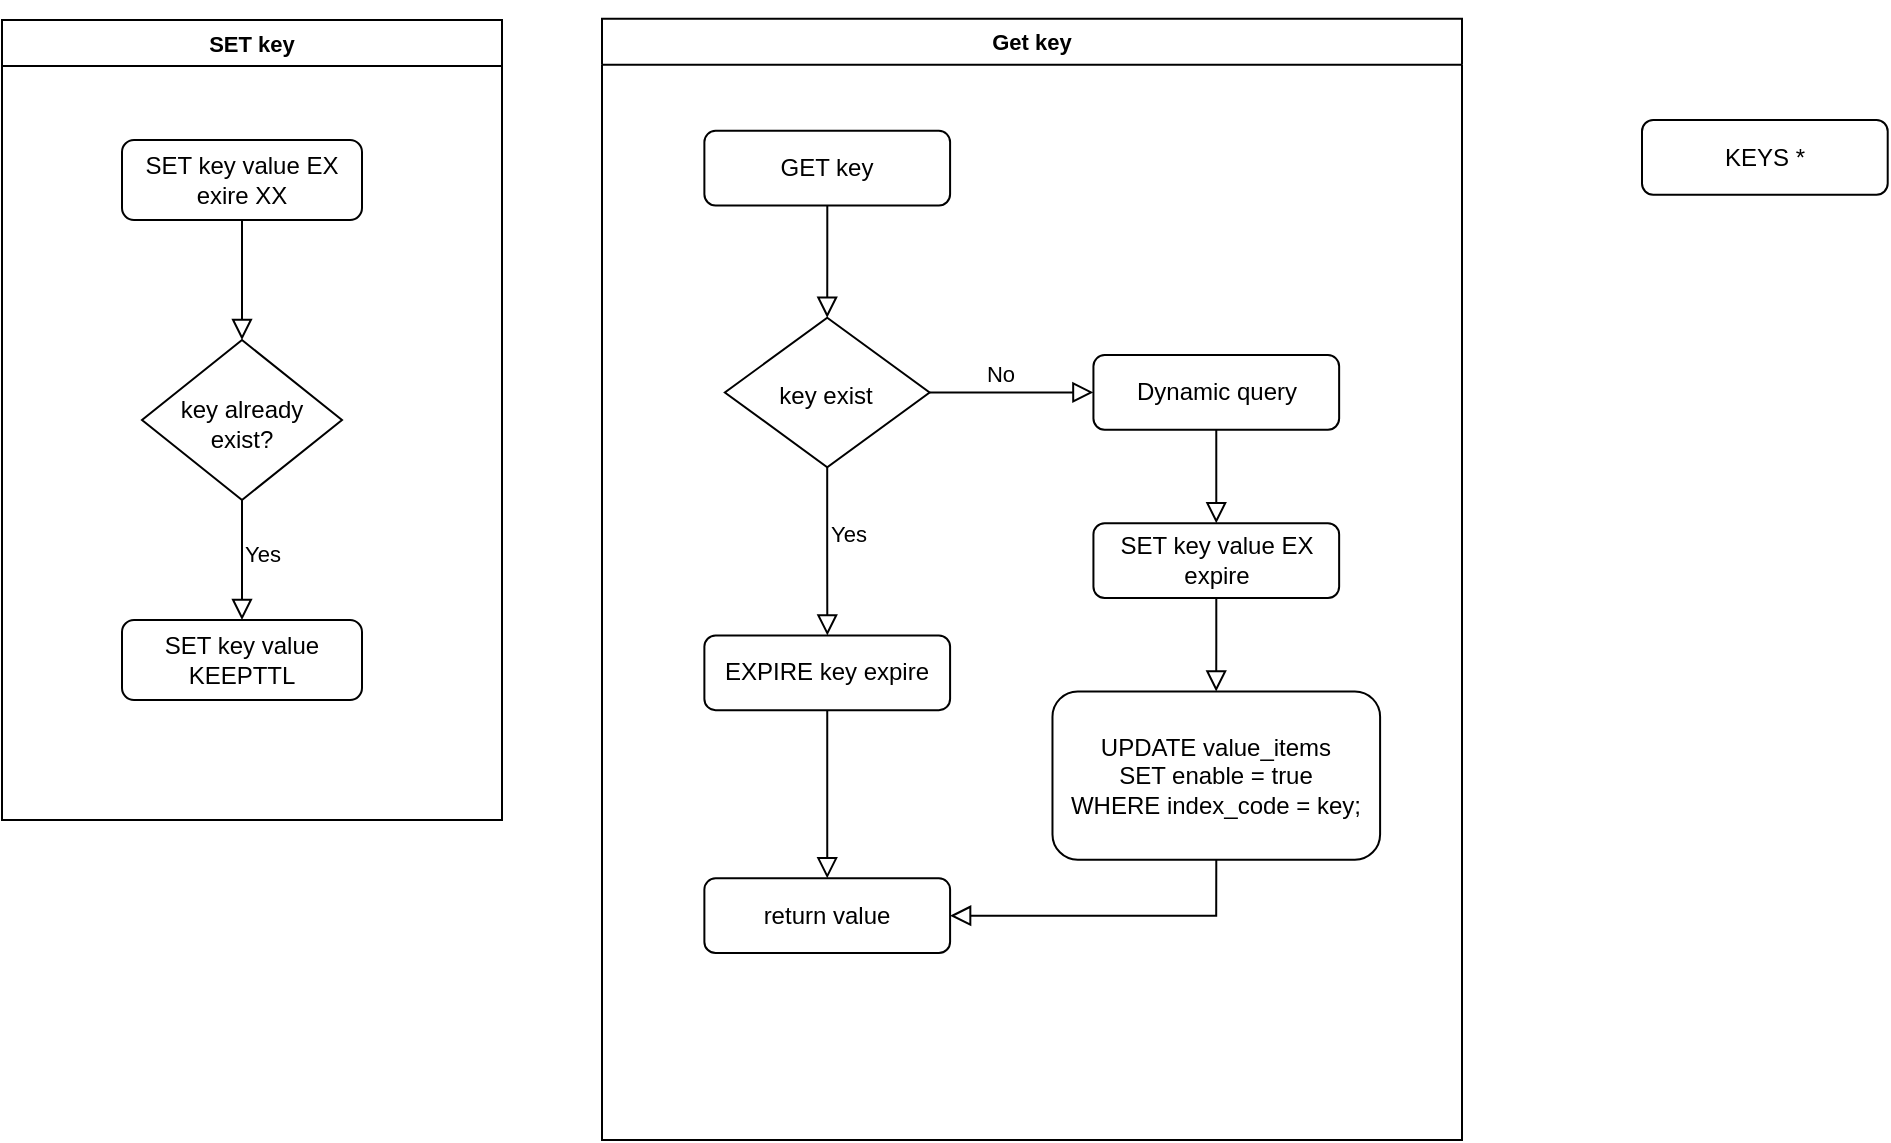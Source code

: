 <mxfile version="22.1.5" type="github">
  <diagram id="C5RBs43oDa-KdzZeNtuy" name="Page-1">
    <mxGraphModel dx="1434" dy="800" grid="1" gridSize="10" guides="1" tooltips="1" connect="1" arrows="1" fold="1" page="1" pageScale="1" pageWidth="827" pageHeight="1169" math="0" shadow="0">
      <root>
        <mxCell id="WIyWlLk6GJQsqaUBKTNV-0" />
        <mxCell id="WIyWlLk6GJQsqaUBKTNV-1" parent="WIyWlLk6GJQsqaUBKTNV-0" />
        <mxCell id="NfqmnB7G-hZRdipbrKuz-27" value="SET key" style="swimlane;whiteSpace=wrap;html=1;fontFamily=Helvetica;fontSize=11;fontColor=default;" vertex="1" parent="WIyWlLk6GJQsqaUBKTNV-1">
          <mxGeometry x="50" y="70" width="250" height="400" as="geometry" />
        </mxCell>
        <mxCell id="WIyWlLk6GJQsqaUBKTNV-3" value="SET key value EX exire XX" style="rounded=1;whiteSpace=wrap;html=1;fontSize=12;glass=0;strokeWidth=1;shadow=0;" parent="NfqmnB7G-hZRdipbrKuz-27" vertex="1">
          <mxGeometry x="60" y="60" width="120" height="40" as="geometry" />
        </mxCell>
        <mxCell id="WIyWlLk6GJQsqaUBKTNV-6" value="key already exist?" style="rhombus;whiteSpace=wrap;html=1;shadow=0;fontFamily=Helvetica;fontSize=12;align=center;strokeWidth=1;spacing=6;spacingTop=3;" parent="NfqmnB7G-hZRdipbrKuz-27" vertex="1">
          <mxGeometry x="70" y="160" width="100" height="80" as="geometry" />
        </mxCell>
        <mxCell id="WIyWlLk6GJQsqaUBKTNV-2" value="" style="rounded=0;html=1;jettySize=auto;orthogonalLoop=1;fontSize=11;endArrow=block;endFill=0;endSize=8;strokeWidth=1;shadow=0;labelBackgroundColor=none;edgeStyle=orthogonalEdgeStyle;" parent="NfqmnB7G-hZRdipbrKuz-27" source="WIyWlLk6GJQsqaUBKTNV-3" target="WIyWlLk6GJQsqaUBKTNV-6" edge="1">
          <mxGeometry relative="1" as="geometry" />
        </mxCell>
        <mxCell id="NfqmnB7G-hZRdipbrKuz-10" value="SET key value KEEPTTL" style="rounded=1;whiteSpace=wrap;html=1;fontSize=12;glass=0;strokeWidth=1;shadow=0;" vertex="1" parent="NfqmnB7G-hZRdipbrKuz-27">
          <mxGeometry x="60" y="300" width="120" height="40" as="geometry" />
        </mxCell>
        <mxCell id="NfqmnB7G-hZRdipbrKuz-11" value="" style="edgeStyle=orthogonalEdgeStyle;shape=connector;rounded=0;orthogonalLoop=1;jettySize=auto;html=1;shadow=0;labelBackgroundColor=none;strokeColor=default;strokeWidth=1;align=center;verticalAlign=middle;fontFamily=Helvetica;fontSize=11;fontColor=default;endArrow=block;endFill=0;endSize=8;" edge="1" parent="NfqmnB7G-hZRdipbrKuz-27" source="WIyWlLk6GJQsqaUBKTNV-6" target="NfqmnB7G-hZRdipbrKuz-10">
          <mxGeometry relative="1" as="geometry" />
        </mxCell>
        <mxCell id="NfqmnB7G-hZRdipbrKuz-12" value="Yes" style="edgeLabel;html=1;align=center;verticalAlign=middle;resizable=0;points=[];fontSize=11;fontFamily=Helvetica;fontColor=default;" vertex="1" connectable="0" parent="NfqmnB7G-hZRdipbrKuz-11">
          <mxGeometry x="-0.1" y="1" relative="1" as="geometry">
            <mxPoint x="9" as="offset" />
          </mxGeometry>
        </mxCell>
        <mxCell id="NfqmnB7G-hZRdipbrKuz-29" value="" style="group" vertex="1" connectable="0" parent="WIyWlLk6GJQsqaUBKTNV-1">
          <mxGeometry x="350" y="60" width="430" height="570" as="geometry" />
        </mxCell>
        <mxCell id="NfqmnB7G-hZRdipbrKuz-13" value="GET key" style="rounded=1;whiteSpace=wrap;html=1;fontSize=12;glass=0;strokeWidth=1;shadow=0;" vertex="1" parent="NfqmnB7G-hZRdipbrKuz-29">
          <mxGeometry x="51.19" y="65.41" width="122.857" height="37.377" as="geometry" />
        </mxCell>
        <mxCell id="NfqmnB7G-hZRdipbrKuz-14" value="key exist" style="rhombus;whiteSpace=wrap;html=1;shadow=0;fontFamily=Helvetica;fontSize=12;align=center;strokeWidth=1;spacing=6;spacingTop=3;" vertex="1" parent="NfqmnB7G-hZRdipbrKuz-29">
          <mxGeometry x="61.429" y="158.852" width="102.381" height="74.754" as="geometry" />
        </mxCell>
        <mxCell id="NfqmnB7G-hZRdipbrKuz-17" value="" style="edgeStyle=orthogonalEdgeStyle;shape=connector;rounded=0;orthogonalLoop=1;jettySize=auto;html=1;shadow=0;labelBackgroundColor=none;strokeColor=default;strokeWidth=1;align=center;verticalAlign=middle;fontFamily=Helvetica;fontSize=11;fontColor=default;endArrow=block;endFill=0;endSize=8;" edge="1" parent="NfqmnB7G-hZRdipbrKuz-29" source="NfqmnB7G-hZRdipbrKuz-13" target="NfqmnB7G-hZRdipbrKuz-14">
          <mxGeometry relative="1" as="geometry" />
        </mxCell>
        <mxCell id="NfqmnB7G-hZRdipbrKuz-16" value="" style="edgeStyle=orthogonalEdgeStyle;shape=connector;rounded=0;orthogonalLoop=1;jettySize=auto;html=1;shadow=0;labelBackgroundColor=none;strokeColor=default;strokeWidth=1;align=center;verticalAlign=middle;fontFamily=Helvetica;fontSize=11;fontColor=default;endArrow=block;endFill=0;endSize=8;" edge="1" parent="NfqmnB7G-hZRdipbrKuz-29" source="NfqmnB7G-hZRdipbrKuz-14" target="NfqmnB7G-hZRdipbrKuz-15">
          <mxGeometry relative="1" as="geometry" />
        </mxCell>
        <mxCell id="NfqmnB7G-hZRdipbrKuz-18" value="Yes" style="edgeLabel;html=1;align=center;verticalAlign=middle;resizable=0;points=[];fontSize=11;fontFamily=Helvetica;fontColor=default;" vertex="1" connectable="0" parent="NfqmnB7G-hZRdipbrKuz-16">
          <mxGeometry x="-0.2" y="1" relative="1" as="geometry">
            <mxPoint x="9" as="offset" />
          </mxGeometry>
        </mxCell>
        <mxCell id="NfqmnB7G-hZRdipbrKuz-21" value="Dynamic query" style="rounded=1;whiteSpace=wrap;html=1;fontSize=12;glass=0;strokeWidth=1;shadow=0;" vertex="1" parent="NfqmnB7G-hZRdipbrKuz-29">
          <mxGeometry x="245.714" y="177.541" width="122.857" height="37.377" as="geometry" />
        </mxCell>
        <mxCell id="NfqmnB7G-hZRdipbrKuz-22" value="" style="edgeStyle=orthogonalEdgeStyle;shape=connector;rounded=0;orthogonalLoop=1;jettySize=auto;html=1;shadow=0;labelBackgroundColor=none;strokeColor=default;strokeWidth=1;align=center;verticalAlign=middle;fontFamily=Helvetica;fontSize=11;fontColor=default;endArrow=block;endFill=0;endSize=8;" edge="1" parent="NfqmnB7G-hZRdipbrKuz-29" source="NfqmnB7G-hZRdipbrKuz-14" target="NfqmnB7G-hZRdipbrKuz-21">
          <mxGeometry relative="1" as="geometry" />
        </mxCell>
        <mxCell id="NfqmnB7G-hZRdipbrKuz-23" value="No" style="edgeLabel;html=1;align=center;verticalAlign=middle;resizable=0;points=[];fontSize=11;fontFamily=Helvetica;fontColor=default;" vertex="1" connectable="0" parent="NfqmnB7G-hZRdipbrKuz-22">
          <mxGeometry x="-0.15" y="-1" relative="1" as="geometry">
            <mxPoint y="-11" as="offset" />
          </mxGeometry>
        </mxCell>
        <mxCell id="NfqmnB7G-hZRdipbrKuz-25" value="" style="edgeStyle=orthogonalEdgeStyle;shape=connector;rounded=0;orthogonalLoop=1;jettySize=auto;html=1;shadow=0;labelBackgroundColor=none;strokeColor=default;strokeWidth=1;align=center;verticalAlign=middle;fontFamily=Helvetica;fontSize=11;fontColor=default;endArrow=block;endFill=0;endSize=8;" edge="1" parent="NfqmnB7G-hZRdipbrKuz-29" source="NfqmnB7G-hZRdipbrKuz-21" target="NfqmnB7G-hZRdipbrKuz-24">
          <mxGeometry relative="1" as="geometry" />
        </mxCell>
        <mxCell id="NfqmnB7G-hZRdipbrKuz-28" value="Get key" style="swimlane;whiteSpace=wrap;html=1;fontFamily=Helvetica;fontSize=11;fontColor=default;" vertex="1" parent="NfqmnB7G-hZRdipbrKuz-29">
          <mxGeometry y="9.344" width="430.0" height="560.656" as="geometry" />
        </mxCell>
        <mxCell id="NfqmnB7G-hZRdipbrKuz-35" style="edgeStyle=orthogonalEdgeStyle;shape=connector;rounded=0;orthogonalLoop=1;jettySize=auto;html=1;exitX=0.5;exitY=1;exitDx=0;exitDy=0;entryX=1;entryY=0.5;entryDx=0;entryDy=0;shadow=0;labelBackgroundColor=none;strokeColor=default;strokeWidth=1;align=center;verticalAlign=middle;fontFamily=Helvetica;fontSize=11;fontColor=default;endArrow=block;endFill=0;endSize=8;" edge="1" parent="NfqmnB7G-hZRdipbrKuz-28" source="NfqmnB7G-hZRdipbrKuz-30" target="NfqmnB7G-hZRdipbrKuz-33">
          <mxGeometry relative="1" as="geometry" />
        </mxCell>
        <mxCell id="NfqmnB7G-hZRdipbrKuz-30" value="&lt;div&gt;UPDATE value_items&lt;/div&gt;&lt;div&gt;SET enable = true&lt;/div&gt;&lt;div&gt;WHERE index_code = key;&lt;/div&gt;" style="rounded=1;whiteSpace=wrap;html=1;fontSize=12;glass=0;strokeWidth=1;shadow=0;" vertex="1" parent="NfqmnB7G-hZRdipbrKuz-28">
          <mxGeometry x="225.238" y="336.393" width="163.81" height="84.098" as="geometry" />
        </mxCell>
        <mxCell id="NfqmnB7G-hZRdipbrKuz-33" value="return value" style="rounded=1;whiteSpace=wrap;html=1;fontSize=12;glass=0;strokeWidth=1;shadow=0;" vertex="1" parent="NfqmnB7G-hZRdipbrKuz-28">
          <mxGeometry x="51.19" y="429.836" width="122.857" height="37.377" as="geometry" />
        </mxCell>
        <mxCell id="NfqmnB7G-hZRdipbrKuz-34" value="" style="edgeStyle=orthogonalEdgeStyle;shape=connector;rounded=0;orthogonalLoop=1;jettySize=auto;html=1;shadow=0;labelBackgroundColor=none;strokeColor=default;strokeWidth=1;align=center;verticalAlign=middle;fontFamily=Helvetica;fontSize=11;fontColor=default;endArrow=block;endFill=0;endSize=8;" edge="1" parent="NfqmnB7G-hZRdipbrKuz-28" source="NfqmnB7G-hZRdipbrKuz-15" target="NfqmnB7G-hZRdipbrKuz-33">
          <mxGeometry relative="1" as="geometry" />
        </mxCell>
        <mxCell id="NfqmnB7G-hZRdipbrKuz-15" value="EXPIRE key expire" style="rounded=1;whiteSpace=wrap;html=1;fontSize=12;glass=0;strokeWidth=1;shadow=0;" vertex="1" parent="NfqmnB7G-hZRdipbrKuz-28">
          <mxGeometry x="51.19" y="308.361" width="122.857" height="37.377" as="geometry" />
        </mxCell>
        <mxCell id="NfqmnB7G-hZRdipbrKuz-24" value="SET key value EX expire" style="rounded=1;whiteSpace=wrap;html=1;fontSize=12;glass=0;strokeWidth=1;shadow=0;" vertex="1" parent="NfqmnB7G-hZRdipbrKuz-28">
          <mxGeometry x="245.714" y="252.295" width="122.857" height="37.377" as="geometry" />
        </mxCell>
        <mxCell id="NfqmnB7G-hZRdipbrKuz-32" value="" style="edgeStyle=orthogonalEdgeStyle;shape=connector;rounded=0;orthogonalLoop=1;jettySize=auto;html=1;shadow=0;labelBackgroundColor=none;strokeColor=default;strokeWidth=1;align=center;verticalAlign=middle;fontFamily=Helvetica;fontSize=11;fontColor=default;endArrow=block;endFill=0;endSize=8;" edge="1" parent="NfqmnB7G-hZRdipbrKuz-28" source="NfqmnB7G-hZRdipbrKuz-24" target="NfqmnB7G-hZRdipbrKuz-30">
          <mxGeometry relative="1" as="geometry" />
        </mxCell>
        <mxCell id="NfqmnB7G-hZRdipbrKuz-36" value="KEYS *" style="rounded=1;whiteSpace=wrap;html=1;fontSize=12;glass=0;strokeWidth=1;shadow=0;" vertex="1" parent="WIyWlLk6GJQsqaUBKTNV-1">
          <mxGeometry x="870.0" y="120.0" width="122.857" height="37.377" as="geometry" />
        </mxCell>
      </root>
    </mxGraphModel>
  </diagram>
</mxfile>
